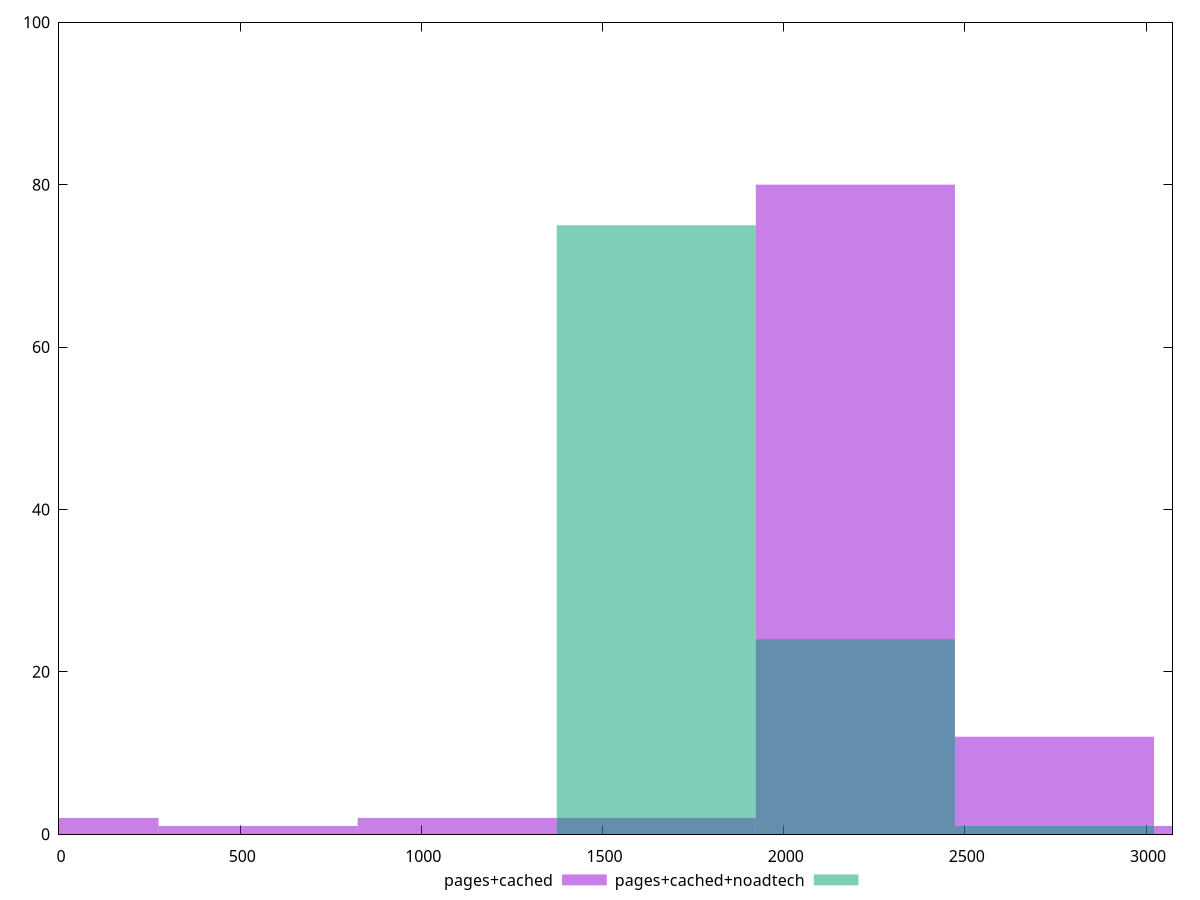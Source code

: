reset

$pagesCached <<EOF
2747.227329175684 12
1098.8909316702736 2
2197.7818633405473 80
0 2
3296.6727950108207 1
1648.3363975054103 2
549.4454658351368 1
EOF

$pagesCachedNoadtech <<EOF
2197.7818633405473 24
1648.3363975054103 75
2747.227329175684 1
EOF

set key outside below
set boxwidth 549.4454658351368
set xrange [0:3073]
set yrange [0:100]
set trange [0:100]
set style fill transparent solid 0.5 noborder
set terminal svg size 640, 500 enhanced background rgb 'white'
set output "report_00015_2021-02-09T16-11-33.973Z/uses-rel-preload/comparison/histogram/1_vs_2.svg"

plot $pagesCached title "pages+cached" with boxes, \
     $pagesCachedNoadtech title "pages+cached+noadtech" with boxes

reset
